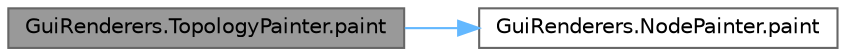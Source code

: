 digraph "GuiRenderers.TopologyPainter.paint"
{
 // LATEX_PDF_SIZE
  bgcolor="transparent";
  edge [fontname=Helvetica,fontsize=10,labelfontname=Helvetica,labelfontsize=10];
  node [fontname=Helvetica,fontsize=10,shape=box,height=0.2,width=0.4];
  rankdir="LR";
  Node1 [id="Node000001",label="GuiRenderers.TopologyPainter.paint",height=0.2,width=0.4,color="gray40", fillcolor="grey60", style="filled", fontcolor="black",tooltip=" "];
  Node1 -> Node2 [id="edge1_Node000001_Node000002",color="steelblue1",style="solid",tooltip=" "];
  Node2 [id="Node000002",label="GuiRenderers.NodePainter.paint",height=0.2,width=0.4,color="grey40", fillcolor="white", style="filled",URL="$class_gui_renderers_1_1_node_painter.html#a56661670adef01ab7f964de42a6dd14a",tooltip=" "];
}

